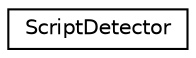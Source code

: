 digraph "Graphical Class Hierarchy"
{
 // LATEX_PDF_SIZE
  edge [fontname="Helvetica",fontsize="10",labelfontname="Helvetica",labelfontsize="10"];
  node [fontname="Helvetica",fontsize="10",shape=record];
  rankdir="LR";
  Node0 [label="ScriptDetector",height=0.2,width=0.4,color="black", fillcolor="white", style="filled",URL="$class_script_detector.html",tooltip=" "];
}
